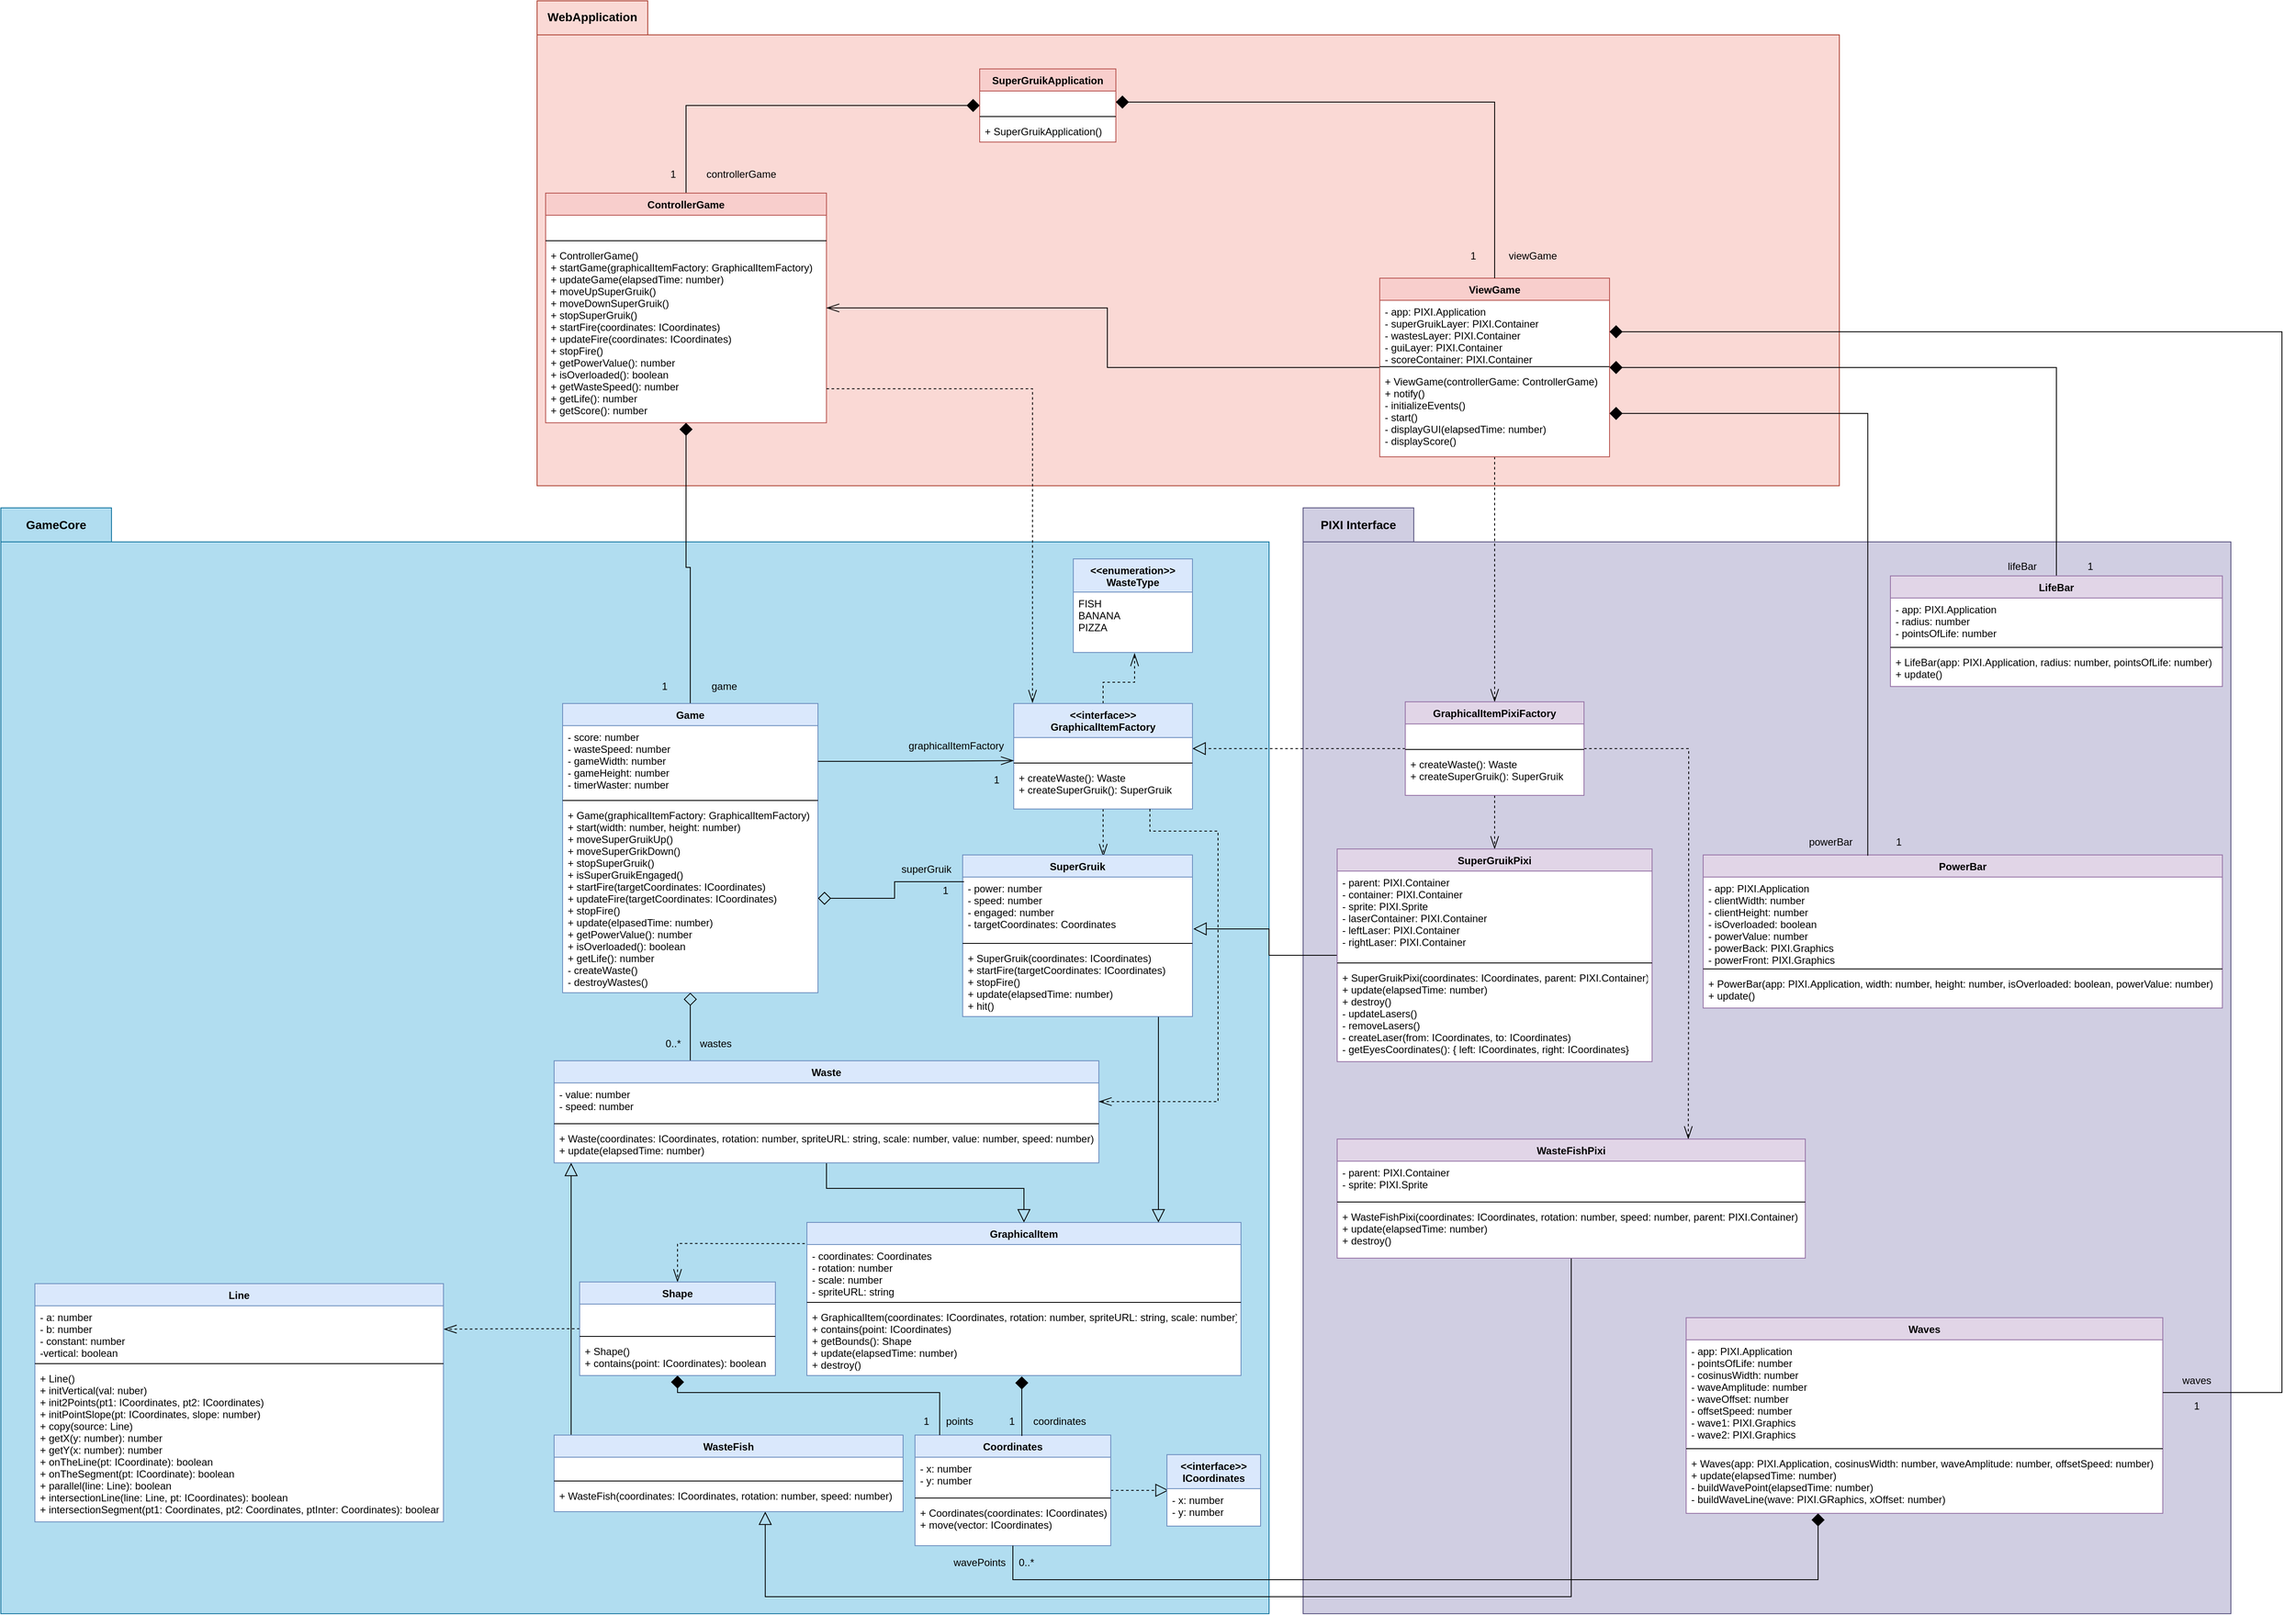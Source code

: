 <mxfile version="15.4.0" type="device"><diagram id="JU4y09PFlEVGlHRdpgpO" name="Page-1"><mxGraphModel dx="2842" dy="1794" grid="1" gridSize="10" guides="1" tooltips="1" connect="1" arrows="1" fold="1" page="1" pageScale="1" pageWidth="1169" pageHeight="827" math="0" shadow="0"><root><mxCell id="0"/><mxCell id="1" parent="0"/><mxCell id="_C2r02TajpfKC_xpT5st-105" value="" style="shape=folder;fontStyle=1;spacingTop=10;tabWidth=130;tabHeight=40;tabPosition=left;html=1;fillColor=#d0cee2;strokeColor=#56517e;" parent="1" vertex="1"><mxGeometry x="910" y="-190" width="1090" height="1300" as="geometry"/></mxCell><mxCell id="_C2r02TajpfKC_xpT5st-102" value="" style="shape=folder;fontStyle=1;spacingTop=10;tabWidth=130;tabHeight=40;tabPosition=left;html=1;fillColor=#b1ddf0;strokeColor=#10739e;" parent="1" vertex="1"><mxGeometry x="-620" y="-190" width="1490" height="1300" as="geometry"/></mxCell><mxCell id="_C2r02TajpfKC_xpT5st-100" value="" style="shape=folder;fontStyle=1;spacingTop=10;tabWidth=130;tabHeight=40;tabPosition=left;html=1;fillColor=#fad9d5;strokeColor=#ae4132;" parent="1" vertex="1"><mxGeometry x="10" y="-786" width="1530" height="570" as="geometry"/></mxCell><mxCell id="_C2r02TajpfKC_xpT5st-94" style="edgeStyle=orthogonalEdgeStyle;rounded=0;orthogonalLoop=1;jettySize=auto;html=1;startArrow=diamond;startFill=1;startSize=13;endArrow=none;endFill=0;endSize=13;" parent="1" source="_C2r02TajpfKC_xpT5st-1" target="_C2r02TajpfKC_xpT5st-5" edge="1"><mxGeometry relative="1" as="geometry"/></mxCell><mxCell id="_C2r02TajpfKC_xpT5st-1" value="SuperGruikApplication" style="swimlane;fontStyle=1;align=center;verticalAlign=top;childLayout=stackLayout;horizontal=1;startSize=26;horizontalStack=0;resizeParent=1;resizeParentMax=0;resizeLast=0;collapsible=1;marginBottom=0;swimlaneFillColor=#ffffff;fillColor=#f8cecc;strokeColor=#b85450;" parent="1" vertex="1"><mxGeometry x="530" y="-706" width="160" height="86" as="geometry"/></mxCell><mxCell id="_C2r02TajpfKC_xpT5st-2" value=" " style="text;strokeColor=none;fillColor=none;align=left;verticalAlign=top;spacingLeft=4;spacingRight=4;overflow=hidden;rotatable=0;points=[[0,0.5],[1,0.5]];portConstraint=eastwest;" parent="_C2r02TajpfKC_xpT5st-1" vertex="1"><mxGeometry y="26" width="160" height="26" as="geometry"/></mxCell><mxCell id="_C2r02TajpfKC_xpT5st-3" value="" style="line;strokeWidth=1;fillColor=none;align=left;verticalAlign=middle;spacingTop=-1;spacingLeft=3;spacingRight=3;rotatable=0;labelPosition=right;points=[];portConstraint=eastwest;" parent="_C2r02TajpfKC_xpT5st-1" vertex="1"><mxGeometry y="52" width="160" height="8" as="geometry"/></mxCell><mxCell id="_C2r02TajpfKC_xpT5st-4" value="+ SuperGruikApplication()" style="text;strokeColor=none;fillColor=none;align=left;verticalAlign=top;spacingLeft=4;spacingRight=4;overflow=hidden;rotatable=0;points=[[0,0.5],[1,0.5]];portConstraint=eastwest;" parent="_C2r02TajpfKC_xpT5st-1" vertex="1"><mxGeometry y="60" width="160" height="26" as="geometry"/></mxCell><mxCell id="_C2r02TajpfKC_xpT5st-89" style="edgeStyle=orthogonalEdgeStyle;rounded=0;orthogonalLoop=1;jettySize=auto;html=1;entryX=0.5;entryY=0;entryDx=0;entryDy=0;startArrow=diamond;startFill=1;startSize=13;endArrow=none;endFill=0;endSize=13;" parent="1" source="_C2r02TajpfKC_xpT5st-5" target="_C2r02TajpfKC_xpT5st-29" edge="1"><mxGeometry relative="1" as="geometry"/></mxCell><mxCell id="_C2r02TajpfKC_xpT5st-5" value="ControllerGame" style="swimlane;fontStyle=1;align=center;verticalAlign=top;childLayout=stackLayout;horizontal=1;startSize=26;horizontalStack=0;resizeParent=1;resizeParentMax=0;resizeLast=0;collapsible=1;marginBottom=0;swimlaneFillColor=#ffffff;fillColor=#f8cecc;strokeColor=#b85450;" parent="1" vertex="1"><mxGeometry x="20" y="-560" width="330" height="270" as="geometry"/></mxCell><mxCell id="_C2r02TajpfKC_xpT5st-6" value=" " style="text;strokeColor=none;fillColor=none;align=left;verticalAlign=top;spacingLeft=4;spacingRight=4;overflow=hidden;rotatable=0;points=[[0,0.5],[1,0.5]];portConstraint=eastwest;" parent="_C2r02TajpfKC_xpT5st-5" vertex="1"><mxGeometry y="26" width="330" height="26" as="geometry"/></mxCell><mxCell id="_C2r02TajpfKC_xpT5st-7" value="" style="line;strokeWidth=1;fillColor=none;align=left;verticalAlign=middle;spacingTop=-1;spacingLeft=3;spacingRight=3;rotatable=0;labelPosition=right;points=[];portConstraint=eastwest;" parent="_C2r02TajpfKC_xpT5st-5" vertex="1"><mxGeometry y="52" width="330" height="8" as="geometry"/></mxCell><mxCell id="_C2r02TajpfKC_xpT5st-8" value="+ ControllerGame()&#10;+ startGame(graphicalItemFactory: GraphicalItemFactory)&#10;+ updateGame(elapsedTime: number)&#10;+ moveUpSuperGruik()&#10;+ moveDownSuperGruik()&#10;+ stopSuperGruik()&#10;+ startFire(coordinates: ICoordinates)&#10;+ updateFire(coordinates: ICoordinates)&#10;+ stopFire()&#10;+ getPowerValue(): number&#10;+ isOverloaded(): boolean&#10;+ getWasteSpeed(): number&#10;+ getLife(): number&#10;+ getScore(): number" style="text;strokeColor=none;fillColor=none;align=left;verticalAlign=top;spacingLeft=4;spacingRight=4;overflow=hidden;rotatable=0;points=[[0,0.5],[1,0.5]];portConstraint=eastwest;" parent="_C2r02TajpfKC_xpT5st-5" vertex="1"><mxGeometry y="60" width="330" height="210" as="geometry"/></mxCell><mxCell id="_C2r02TajpfKC_xpT5st-86" style="edgeStyle=orthogonalEdgeStyle;rounded=0;orthogonalLoop=1;jettySize=auto;html=1;entryX=1;entryY=0.5;entryDx=0;entryDy=0;startArrow=none;startFill=0;startSize=13;endArrow=openThin;endFill=0;endSize=13;" parent="1" source="_C2r02TajpfKC_xpT5st-9" target="_C2r02TajpfKC_xpT5st-5" edge="1"><mxGeometry relative="1" as="geometry"/></mxCell><mxCell id="_C2r02TajpfKC_xpT5st-93" style="edgeStyle=orthogonalEdgeStyle;rounded=0;orthogonalLoop=1;jettySize=auto;html=1;entryX=0.5;entryY=0;entryDx=0;entryDy=0;dashed=1;startArrow=none;startFill=0;startSize=13;endArrow=openThin;endFill=0;endSize=13;" parent="1" source="_C2r02TajpfKC_xpT5st-9" target="_C2r02TajpfKC_xpT5st-13" edge="1"><mxGeometry relative="1" as="geometry"/></mxCell><mxCell id="V3YDqtNeZQJhe3fSpV4N-17" style="edgeStyle=orthogonalEdgeStyle;rounded=0;orthogonalLoop=1;jettySize=auto;html=1;entryX=0.5;entryY=0;entryDx=0;entryDy=0;startArrow=diamond;startFill=1;endArrow=none;endFill=0;startSize=13;endSize=13;" edge="1" parent="1" source="_C2r02TajpfKC_xpT5st-9" target="V3YDqtNeZQJhe3fSpV4N-1"><mxGeometry relative="1" as="geometry"/></mxCell><mxCell id="_C2r02TajpfKC_xpT5st-9" value="ViewGame" style="swimlane;fontStyle=1;align=center;verticalAlign=top;childLayout=stackLayout;horizontal=1;startSize=26;horizontalStack=0;resizeParent=1;resizeParentMax=0;resizeLast=0;collapsible=1;marginBottom=0;swimlaneFillColor=#ffffff;fillColor=#f8cecc;strokeColor=#b85450;" parent="1" vertex="1"><mxGeometry x="1000" y="-460" width="270" height="210" as="geometry"/></mxCell><mxCell id="_C2r02TajpfKC_xpT5st-10" value="- app: PIXI.Application&#10;- superGruikLayer: PIXI.Container&#10;- wastesLayer: PIXI.Container&#10;- guiLayer: PIXI.Container&#10;- scoreContainer: PIXI.Container" style="text;strokeColor=none;fillColor=none;align=left;verticalAlign=top;spacingLeft=4;spacingRight=4;overflow=hidden;rotatable=0;points=[[0,0.5],[1,0.5]];portConstraint=eastwest;" parent="_C2r02TajpfKC_xpT5st-9" vertex="1"><mxGeometry y="26" width="270" height="74" as="geometry"/></mxCell><mxCell id="_C2r02TajpfKC_xpT5st-11" value="" style="line;strokeWidth=1;fillColor=none;align=left;verticalAlign=middle;spacingTop=-1;spacingLeft=3;spacingRight=3;rotatable=0;labelPosition=right;points=[];portConstraint=eastwest;" parent="_C2r02TajpfKC_xpT5st-9" vertex="1"><mxGeometry y="100" width="270" height="8" as="geometry"/></mxCell><mxCell id="_C2r02TajpfKC_xpT5st-12" value="+ ViewGame(controllerGame: ControllerGame)&#10;+ notify()&#10;- initializeEvents()&#10;- start()&#10;- displayGUI(elapsedTime: number)&#10;- displayScore()" style="text;strokeColor=none;fillColor=none;align=left;verticalAlign=top;spacingLeft=4;spacingRight=4;overflow=hidden;rotatable=0;points=[[0,0.5],[1,0.5]];portConstraint=eastwest;" parent="_C2r02TajpfKC_xpT5st-9" vertex="1"><mxGeometry y="108" width="270" height="102" as="geometry"/></mxCell><mxCell id="_C2r02TajpfKC_xpT5st-80" style="edgeStyle=orthogonalEdgeStyle;rounded=0;orthogonalLoop=1;jettySize=auto;html=1;dashed=1;startArrow=none;startFill=0;startSize=13;endArrow=block;endFill=0;endSize=13;" parent="1" source="_C2r02TajpfKC_xpT5st-13" target="_C2r02TajpfKC_xpT5st-26" edge="1"><mxGeometry relative="1" as="geometry"/></mxCell><mxCell id="_C2r02TajpfKC_xpT5st-83" style="edgeStyle=orthogonalEdgeStyle;rounded=0;orthogonalLoop=1;jettySize=auto;html=1;entryX=0.5;entryY=0;entryDx=0;entryDy=0;startArrow=none;startFill=0;startSize=13;endArrow=openThin;endFill=0;endSize=13;dashed=1;" parent="1" source="_C2r02TajpfKC_xpT5st-13" target="_C2r02TajpfKC_xpT5st-21" edge="1"><mxGeometry relative="1" as="geometry"/></mxCell><mxCell id="_C2r02TajpfKC_xpT5st-85" style="edgeStyle=orthogonalEdgeStyle;rounded=0;orthogonalLoop=1;jettySize=auto;html=1;entryX=0.75;entryY=0;entryDx=0;entryDy=0;dashed=1;startArrow=none;startFill=0;startSize=13;endArrow=openThin;endFill=0;endSize=13;" parent="1" source="_C2r02TajpfKC_xpT5st-13" target="_C2r02TajpfKC_xpT5st-17" edge="1"><mxGeometry relative="1" as="geometry"><Array as="points"><mxPoint x="1363" y="93"/><mxPoint x="1363" y="345"/></Array></mxGeometry></mxCell><mxCell id="_C2r02TajpfKC_xpT5st-13" value="GraphicalItemPixiFactory" style="swimlane;fontStyle=1;align=center;verticalAlign=top;childLayout=stackLayout;horizontal=1;startSize=26;horizontalStack=0;resizeParent=1;resizeParentMax=0;resizeLast=0;collapsible=1;marginBottom=0;swimlaneFillColor=#ffffff;fillColor=#e1d5e7;strokeColor=#9673a6;" parent="1" vertex="1"><mxGeometry x="1030" y="38" width="210" height="110" as="geometry"/></mxCell><mxCell id="_C2r02TajpfKC_xpT5st-14" value=" " style="text;strokeColor=none;fillColor=none;align=left;verticalAlign=top;spacingLeft=4;spacingRight=4;overflow=hidden;rotatable=0;points=[[0,0.5],[1,0.5]];portConstraint=eastwest;" parent="_C2r02TajpfKC_xpT5st-13" vertex="1"><mxGeometry y="26" width="210" height="26" as="geometry"/></mxCell><mxCell id="_C2r02TajpfKC_xpT5st-15" value="" style="line;strokeWidth=1;fillColor=none;align=left;verticalAlign=middle;spacingTop=-1;spacingLeft=3;spacingRight=3;rotatable=0;labelPosition=right;points=[];portConstraint=eastwest;" parent="_C2r02TajpfKC_xpT5st-13" vertex="1"><mxGeometry y="52" width="210" height="8" as="geometry"/></mxCell><mxCell id="_C2r02TajpfKC_xpT5st-16" value="+ createWaste(): Waste&#10;+ createSuperGruik(): SuperGruik" style="text;strokeColor=none;fillColor=none;align=left;verticalAlign=top;spacingLeft=4;spacingRight=4;overflow=hidden;rotatable=0;points=[[0,0.5],[1,0.5]];portConstraint=eastwest;" parent="_C2r02TajpfKC_xpT5st-13" vertex="1"><mxGeometry y="60" width="210" height="50" as="geometry"/></mxCell><mxCell id="_C2r02TajpfKC_xpT5st-82" style="edgeStyle=orthogonalEdgeStyle;rounded=0;orthogonalLoop=1;jettySize=auto;html=1;entryX=0.605;entryY=1;entryDx=0;entryDy=0;entryPerimeter=0;startArrow=none;startFill=0;startSize=13;endArrow=block;endFill=0;endSize=13;" parent="1" source="_C2r02TajpfKC_xpT5st-17" target="_C2r02TajpfKC_xpT5st-56" edge="1"><mxGeometry relative="1" as="geometry"><Array as="points"><mxPoint x="1225" y="1090"/><mxPoint x="278" y="1090"/></Array></mxGeometry></mxCell><mxCell id="_C2r02TajpfKC_xpT5st-17" value="WasteFishPixi" style="swimlane;fontStyle=1;align=center;verticalAlign=top;childLayout=stackLayout;horizontal=1;startSize=26;horizontalStack=0;resizeParent=1;resizeParentMax=0;resizeLast=0;collapsible=1;marginBottom=0;swimlaneFillColor=#ffffff;fillColor=#e1d5e7;strokeColor=#9673a6;" parent="1" vertex="1"><mxGeometry x="950" y="552" width="550" height="140" as="geometry"/></mxCell><mxCell id="_C2r02TajpfKC_xpT5st-18" value="- parent: PIXI.Container&#10;- sprite: PIXI.Sprite" style="text;strokeColor=none;fillColor=none;align=left;verticalAlign=top;spacingLeft=4;spacingRight=4;overflow=hidden;rotatable=0;points=[[0,0.5],[1,0.5]];portConstraint=eastwest;" parent="_C2r02TajpfKC_xpT5st-17" vertex="1"><mxGeometry y="26" width="550" height="44" as="geometry"/></mxCell><mxCell id="_C2r02TajpfKC_xpT5st-19" value="" style="line;strokeWidth=1;fillColor=none;align=left;verticalAlign=middle;spacingTop=-1;spacingLeft=3;spacingRight=3;rotatable=0;labelPosition=right;points=[];portConstraint=eastwest;" parent="_C2r02TajpfKC_xpT5st-17" vertex="1"><mxGeometry y="70" width="550" height="8" as="geometry"/></mxCell><mxCell id="_C2r02TajpfKC_xpT5st-20" value="+ WasteFishPixi(coordinates: ICoordinates, rotation: number, speed: number, parent: PIXI.Container)&#10;+ update(elapsedTime: number)&#10;+ destroy()" style="text;strokeColor=none;fillColor=none;align=left;verticalAlign=top;spacingLeft=4;spacingRight=4;overflow=hidden;rotatable=0;points=[[0,0.5],[1,0.5]];portConstraint=eastwest;" parent="_C2r02TajpfKC_xpT5st-17" vertex="1"><mxGeometry y="78" width="550" height="62" as="geometry"/></mxCell><mxCell id="_C2r02TajpfKC_xpT5st-81" style="edgeStyle=orthogonalEdgeStyle;rounded=0;orthogonalLoop=1;jettySize=auto;html=1;entryX=1.004;entryY=0.824;entryDx=0;entryDy=0;entryPerimeter=0;startArrow=none;startFill=0;startSize=13;endArrow=block;endFill=0;endSize=13;" parent="1" source="_C2r02TajpfKC_xpT5st-21" target="_C2r02TajpfKC_xpT5st-46" edge="1"><mxGeometry relative="1" as="geometry"/></mxCell><mxCell id="_C2r02TajpfKC_xpT5st-21" value="SuperGruikPixi" style="swimlane;fontStyle=1;align=center;verticalAlign=top;childLayout=stackLayout;horizontal=1;startSize=26;horizontalStack=0;resizeParent=1;resizeParentMax=0;resizeLast=0;collapsible=1;marginBottom=0;swimlaneFillColor=#ffffff;fillColor=#e1d5e7;strokeColor=#9673a6;" parent="1" vertex="1"><mxGeometry x="950" y="211" width="370" height="250" as="geometry"/></mxCell><mxCell id="_C2r02TajpfKC_xpT5st-22" value="- parent: PIXI.Container&#10;- container: PIXI.Container&#10;- sprite: PIXI.Sprite&#10;- laserContainer: PIXI.Container&#10;- leftLaser: PIXI.Container&#10;- rightLaser: PIXI.Container" style="text;strokeColor=none;fillColor=none;align=left;verticalAlign=top;spacingLeft=4;spacingRight=4;overflow=hidden;rotatable=0;points=[[0,0.5],[1,0.5]];portConstraint=eastwest;" parent="_C2r02TajpfKC_xpT5st-21" vertex="1"><mxGeometry y="26" width="370" height="104" as="geometry"/></mxCell><mxCell id="_C2r02TajpfKC_xpT5st-23" value="" style="line;strokeWidth=1;fillColor=none;align=left;verticalAlign=middle;spacingTop=-1;spacingLeft=3;spacingRight=3;rotatable=0;labelPosition=right;points=[];portConstraint=eastwest;" parent="_C2r02TajpfKC_xpT5st-21" vertex="1"><mxGeometry y="130" width="370" height="8" as="geometry"/></mxCell><mxCell id="_C2r02TajpfKC_xpT5st-24" value="+ SuperGruikPixi(coordinates: ICoordinates, parent: PIXI.Container)&#10;+ update(elapsedTime: number)&#10;+ destroy()&#10;- updateLasers()&#10;- removeLasers()&#10;- createLaser(from: ICoordinates, to: ICoordinates)&#10;- getEyesCoordinates(): { left: ICoordinates, right: ICoordinates}" style="text;strokeColor=none;fillColor=none;align=left;verticalAlign=top;spacingLeft=4;spacingRight=4;overflow=hidden;rotatable=0;points=[[0,0.5],[1,0.5]];portConstraint=eastwest;" parent="_C2r02TajpfKC_xpT5st-21" vertex="1"><mxGeometry y="138" width="370" height="112" as="geometry"/></mxCell><mxCell id="_C2r02TajpfKC_xpT5st-78" style="edgeStyle=orthogonalEdgeStyle;rounded=0;orthogonalLoop=1;jettySize=auto;html=1;entryX=0.612;entryY=0.011;entryDx=0;entryDy=0;entryPerimeter=0;startArrow=none;startFill=0;startSize=13;endArrow=openThin;endFill=0;endSize=13;dashed=1;" parent="1" source="_C2r02TajpfKC_xpT5st-25" target="_C2r02TajpfKC_xpT5st-45" edge="1"><mxGeometry relative="1" as="geometry"/></mxCell><mxCell id="_C2r02TajpfKC_xpT5st-87" style="edgeStyle=orthogonalEdgeStyle;rounded=0;orthogonalLoop=1;jettySize=auto;html=1;entryX=0.514;entryY=1.014;entryDx=0;entryDy=0;entryPerimeter=0;startArrow=none;startFill=0;startSize=13;endArrow=openThin;endFill=0;endSize=13;dashed=1;" parent="1" source="_C2r02TajpfKC_xpT5st-25" target="_C2r02TajpfKC_xpT5st-58" edge="1"><mxGeometry relative="1" as="geometry"/></mxCell><mxCell id="_C2r02TajpfKC_xpT5st-25" value="&lt;&lt;interface&gt;&gt;&#10;GraphicalItemFactory" style="swimlane;fontStyle=1;align=center;verticalAlign=top;childLayout=stackLayout;horizontal=1;startSize=40;horizontalStack=0;resizeParent=1;resizeParentMax=0;resizeLast=0;collapsible=1;marginBottom=0;swimlaneFillColor=#ffffff;fillColor=#dae8fc;strokeColor=#6c8ebf;" parent="1" vertex="1"><mxGeometry x="570" y="40" width="210" height="124" as="geometry"/></mxCell><mxCell id="_C2r02TajpfKC_xpT5st-26" value=" " style="text;strokeColor=none;fillColor=none;align=left;verticalAlign=top;spacingLeft=4;spacingRight=4;overflow=hidden;rotatable=0;points=[[0,0.5],[1,0.5]];portConstraint=eastwest;" parent="_C2r02TajpfKC_xpT5st-25" vertex="1"><mxGeometry y="40" width="210" height="26" as="geometry"/></mxCell><mxCell id="_C2r02TajpfKC_xpT5st-27" value="" style="line;strokeWidth=1;fillColor=none;align=left;verticalAlign=middle;spacingTop=-1;spacingLeft=3;spacingRight=3;rotatable=0;labelPosition=right;points=[];portConstraint=eastwest;" parent="_C2r02TajpfKC_xpT5st-25" vertex="1"><mxGeometry y="66" width="210" height="8" as="geometry"/></mxCell><mxCell id="_C2r02TajpfKC_xpT5st-28" value="+ createWaste(): Waste&#10;+ createSuperGruik(): SuperGruik" style="text;strokeColor=none;fillColor=none;align=left;verticalAlign=top;spacingLeft=4;spacingRight=4;overflow=hidden;rotatable=0;points=[[0,0.5],[1,0.5]];portConstraint=eastwest;" parent="_C2r02TajpfKC_xpT5st-25" vertex="1"><mxGeometry y="74" width="210" height="50" as="geometry"/></mxCell><mxCell id="_C2r02TajpfKC_xpT5st-69" style="edgeStyle=orthogonalEdgeStyle;rounded=0;orthogonalLoop=1;jettySize=auto;html=1;entryX=0.25;entryY=0;entryDx=0;entryDy=0;startArrow=diamond;startFill=0;startSize=13;endArrow=none;endFill=0;endSize=13;" parent="1" source="_C2r02TajpfKC_xpT5st-29" target="_C2r02TajpfKC_xpT5st-49" edge="1"><mxGeometry relative="1" as="geometry"/></mxCell><mxCell id="_C2r02TajpfKC_xpT5st-29" value="Game" style="swimlane;fontStyle=1;align=center;verticalAlign=top;childLayout=stackLayout;horizontal=1;startSize=26;horizontalStack=0;resizeParent=1;resizeParentMax=0;resizeLast=0;collapsible=1;marginBottom=0;swimlaneFillColor=#ffffff;fillColor=#dae8fc;strokeColor=#6c8ebf;" parent="1" vertex="1"><mxGeometry x="40" y="40" width="300" height="340" as="geometry"/></mxCell><mxCell id="_C2r02TajpfKC_xpT5st-30" value="- score: number&#10;- wasteSpeed: number&#10;- gameWidth: number&#10;- gameHeight: number&#10;- timerWaster: number" style="text;strokeColor=none;fillColor=none;align=left;verticalAlign=top;spacingLeft=4;spacingRight=4;overflow=hidden;rotatable=0;points=[[0,0.5],[1,0.5]];portConstraint=eastwest;" parent="_C2r02TajpfKC_xpT5st-29" vertex="1"><mxGeometry y="26" width="300" height="84" as="geometry"/></mxCell><mxCell id="_C2r02TajpfKC_xpT5st-31" value="" style="line;strokeWidth=1;fillColor=none;align=left;verticalAlign=middle;spacingTop=-1;spacingLeft=3;spacingRight=3;rotatable=0;labelPosition=right;points=[];portConstraint=eastwest;" parent="_C2r02TajpfKC_xpT5st-29" vertex="1"><mxGeometry y="110" width="300" height="8" as="geometry"/></mxCell><mxCell id="_C2r02TajpfKC_xpT5st-32" value="+ Game(graphicalItemFactory: GraphicalItemFactory)&#10;+ start(width: number, height: number)&#10;+ moveSuperGruikUp()&#10;+ moveSuperGrikDown()&#10;+ stopSuperGruik()&#10;+ isSuperGruikEngaged()&#10;+ startFire(targetCoordinates: ICoordinates)&#10;+ updateFire(targetCoordinates: ICoordinates)&#10;+ stopFire()&#10;+ update(elpasedTime: number)&#10;+ getPowerValue(): number&#10;+ isOverloaded(): boolean&#10;+ getLife(): number&#10;- createWaste()&#10;- destroyWastes()&#10;" style="text;strokeColor=none;fillColor=none;align=left;verticalAlign=top;spacingLeft=4;spacingRight=4;overflow=hidden;rotatable=0;points=[[0,0.5],[1,0.5]];portConstraint=eastwest;" parent="_C2r02TajpfKC_xpT5st-29" vertex="1"><mxGeometry y="118" width="300" height="222" as="geometry"/></mxCell><mxCell id="QcTY2ixI2i33nInUIUGA-6" style="edgeStyle=orthogonalEdgeStyle;rounded=0;orthogonalLoop=1;jettySize=auto;html=1;endArrow=block;endFill=0;endSize=13;entryX=0.018;entryY=0.045;entryDx=0;entryDy=0;entryPerimeter=0;dashed=1;" parent="1" source="_C2r02TajpfKC_xpT5st-37" target="QcTY2ixI2i33nInUIUGA-3" edge="1"><mxGeometry relative="1" as="geometry"><mxPoint x="760" y="965" as="targetPoint"/></mxGeometry></mxCell><mxCell id="_C2r02TajpfKC_xpT5st-37" value="Coordinates" style="swimlane;fontStyle=1;align=center;verticalAlign=top;childLayout=stackLayout;horizontal=1;startSize=26;horizontalStack=0;resizeParent=1;resizeParentMax=0;resizeLast=0;collapsible=1;marginBottom=0;swimlaneFillColor=#ffffff;fillColor=#dae8fc;strokeColor=#6c8ebf;" parent="1" vertex="1"><mxGeometry x="454" y="900" width="230" height="130" as="geometry"/></mxCell><mxCell id="_C2r02TajpfKC_xpT5st-38" value="- x: number&#10;- y: number" style="text;strokeColor=none;fillColor=none;align=left;verticalAlign=top;spacingLeft=4;spacingRight=4;overflow=hidden;rotatable=0;points=[[0,0.5],[1,0.5]];portConstraint=eastwest;" parent="_C2r02TajpfKC_xpT5st-37" vertex="1"><mxGeometry y="26" width="230" height="44" as="geometry"/></mxCell><mxCell id="_C2r02TajpfKC_xpT5st-39" value="" style="line;strokeWidth=1;fillColor=none;align=left;verticalAlign=middle;spacingTop=-1;spacingLeft=3;spacingRight=3;rotatable=0;labelPosition=right;points=[];portConstraint=eastwest;" parent="_C2r02TajpfKC_xpT5st-37" vertex="1"><mxGeometry y="70" width="230" height="8" as="geometry"/></mxCell><mxCell id="_C2r02TajpfKC_xpT5st-40" value="+ Coordinates(coordinates: ICoordinates)&#10;+ move(vector: ICoordinates)" style="text;strokeColor=none;fillColor=none;align=left;verticalAlign=top;spacingLeft=4;spacingRight=4;overflow=hidden;rotatable=0;points=[[0,0.5],[1,0.5]];portConstraint=eastwest;" parent="_C2r02TajpfKC_xpT5st-37" vertex="1"><mxGeometry y="78" width="230" height="52" as="geometry"/></mxCell><mxCell id="_C2r02TajpfKC_xpT5st-75" style="edgeStyle=orthogonalEdgeStyle;rounded=0;orthogonalLoop=1;jettySize=auto;html=1;entryX=0.546;entryY=0.008;entryDx=0;entryDy=0;entryPerimeter=0;startArrow=diamond;startFill=1;startSize=13;endArrow=none;endFill=0;endSize=13;exitX=0.495;exitY=1.012;exitDx=0;exitDy=0;exitPerimeter=0;" parent="1" source="_C2r02TajpfKC_xpT5st-44" target="_C2r02TajpfKC_xpT5st-37" edge="1"><mxGeometry relative="1" as="geometry"/></mxCell><mxCell id="QcTY2ixI2i33nInUIUGA-14" style="edgeStyle=orthogonalEdgeStyle;rounded=0;orthogonalLoop=1;jettySize=auto;html=1;entryX=0.5;entryY=0;entryDx=0;entryDy=0;startArrow=none;startFill=0;endArrow=openThin;endFill=0;startSize=13;endSize=13;entryPerimeter=0;exitX=0.007;exitY=-0.018;exitDx=0;exitDy=0;exitPerimeter=0;dashed=1;" parent="1" source="_C2r02TajpfKC_xpT5st-42" target="QcTY2ixI2i33nInUIUGA-7" edge="1"><mxGeometry relative="1" as="geometry"/></mxCell><mxCell id="_C2r02TajpfKC_xpT5st-41" value="GraphicalItem" style="swimlane;fontStyle=1;align=center;verticalAlign=top;childLayout=stackLayout;horizontal=1;startSize=26;horizontalStack=0;resizeParent=1;resizeParentMax=0;resizeLast=0;collapsible=1;marginBottom=0;swimlaneFillColor=#ffffff;fillColor=#dae8fc;strokeColor=#6c8ebf;" parent="1" vertex="1"><mxGeometry x="327" y="650" width="510" height="180" as="geometry"/></mxCell><mxCell id="_C2r02TajpfKC_xpT5st-42" value="- coordinates: Coordinates&#10;- rotation: number&#10;- scale: number&#10;- spriteURL: string" style="text;strokeColor=none;fillColor=none;align=left;verticalAlign=top;spacingLeft=4;spacingRight=4;overflow=hidden;rotatable=0;points=[[0,0.5],[1,0.5]];portConstraint=eastwest;" parent="_C2r02TajpfKC_xpT5st-41" vertex="1"><mxGeometry y="26" width="510" height="64" as="geometry"/></mxCell><mxCell id="_C2r02TajpfKC_xpT5st-43" value="" style="line;strokeWidth=1;fillColor=none;align=left;verticalAlign=middle;spacingTop=-1;spacingLeft=3;spacingRight=3;rotatable=0;labelPosition=right;points=[];portConstraint=eastwest;" parent="_C2r02TajpfKC_xpT5st-41" vertex="1"><mxGeometry y="90" width="510" height="8" as="geometry"/></mxCell><mxCell id="_C2r02TajpfKC_xpT5st-44" value="+ GraphicalItem(coordinates: ICoordinates, rotation: number, spriteURL: string, scale: number)&#10;+ contains(point: ICoordinates)&#10;+ getBounds(): Shape&#10;+ update(elapsedTime: number)&#10;+ destroy()" style="text;strokeColor=none;fillColor=none;align=left;verticalAlign=top;spacingLeft=4;spacingRight=4;overflow=hidden;rotatable=0;points=[[0,0.5],[1,0.5]];portConstraint=eastwest;" parent="_C2r02TajpfKC_xpT5st-41" vertex="1"><mxGeometry y="98" width="510" height="82" as="geometry"/></mxCell><mxCell id="QcTY2ixI2i33nInUIUGA-1" style="edgeStyle=orthogonalEdgeStyle;rounded=0;orthogonalLoop=1;jettySize=auto;html=1;endArrow=block;endFill=0;endSize=13;" parent="1" source="_C2r02TajpfKC_xpT5st-45" target="_C2r02TajpfKC_xpT5st-41" edge="1"><mxGeometry relative="1" as="geometry"><Array as="points"><mxPoint x="740" y="460"/><mxPoint x="740" y="460"/></Array></mxGeometry></mxCell><mxCell id="_C2r02TajpfKC_xpT5st-45" value="SuperGruik" style="swimlane;fontStyle=1;align=center;verticalAlign=top;childLayout=stackLayout;horizontal=1;startSize=26;horizontalStack=0;resizeParent=1;resizeParentMax=0;resizeLast=0;collapsible=1;marginBottom=0;swimlaneFillColor=#ffffff;fillColor=#dae8fc;strokeColor=#6c8ebf;" parent="1" vertex="1"><mxGeometry x="510" y="218" width="270" height="190" as="geometry"/></mxCell><mxCell id="_C2r02TajpfKC_xpT5st-46" value="- power: number&#10;- speed: number&#10;- engaged: number&#10;- targetCoordinates: Coordinates" style="text;strokeColor=none;fillColor=none;align=left;verticalAlign=top;spacingLeft=4;spacingRight=4;overflow=hidden;rotatable=0;points=[[0,0.5],[1,0.5]];portConstraint=eastwest;" parent="_C2r02TajpfKC_xpT5st-45" vertex="1"><mxGeometry y="26" width="270" height="74" as="geometry"/></mxCell><mxCell id="_C2r02TajpfKC_xpT5st-47" value="" style="line;strokeWidth=1;fillColor=none;align=left;verticalAlign=middle;spacingTop=-1;spacingLeft=3;spacingRight=3;rotatable=0;labelPosition=right;points=[];portConstraint=eastwest;" parent="_C2r02TajpfKC_xpT5st-45" vertex="1"><mxGeometry y="100" width="270" height="8" as="geometry"/></mxCell><mxCell id="_C2r02TajpfKC_xpT5st-48" value="+ SuperGruik(coordinates: ICoordinates)&#10;+ startFire(targetCoordinates: ICoordinates)&#10;+ stopFire()&#10;+ update(elapsedTime: number)&#10;+ hit()" style="text;strokeColor=none;fillColor=none;align=left;verticalAlign=top;spacingLeft=4;spacingRight=4;overflow=hidden;rotatable=0;points=[[0,0.5],[1,0.5]];portConstraint=eastwest;" parent="_C2r02TajpfKC_xpT5st-45" vertex="1"><mxGeometry y="108" width="270" height="82" as="geometry"/></mxCell><mxCell id="_C2r02TajpfKC_xpT5st-72" style="edgeStyle=orthogonalEdgeStyle;rounded=0;orthogonalLoop=1;jettySize=auto;html=1;entryX=0.5;entryY=0;entryDx=0;entryDy=0;startArrow=none;startFill=0;startSize=13;endArrow=block;endFill=0;endSize=13;" parent="1" source="_C2r02TajpfKC_xpT5st-49" target="_C2r02TajpfKC_xpT5st-41" edge="1"><mxGeometry relative="1" as="geometry"/></mxCell><mxCell id="_C2r02TajpfKC_xpT5st-49" value="Waste" style="swimlane;fontStyle=1;align=center;verticalAlign=top;childLayout=stackLayout;horizontal=1;startSize=26;horizontalStack=0;resizeParent=1;resizeParentMax=0;resizeLast=0;collapsible=1;marginBottom=0;swimlaneFillColor=#ffffff;fillColor=#dae8fc;strokeColor=#6c8ebf;" parent="1" vertex="1"><mxGeometry x="30" y="460" width="640" height="120" as="geometry"/></mxCell><mxCell id="_C2r02TajpfKC_xpT5st-50" value="- value: number&#10;- speed: number" style="text;strokeColor=none;fillColor=none;align=left;verticalAlign=top;spacingLeft=4;spacingRight=4;overflow=hidden;rotatable=0;points=[[0,0.5],[1,0.5]];portConstraint=eastwest;" parent="_C2r02TajpfKC_xpT5st-49" vertex="1"><mxGeometry y="26" width="640" height="44" as="geometry"/></mxCell><mxCell id="_C2r02TajpfKC_xpT5st-51" value="" style="line;strokeWidth=1;fillColor=none;align=left;verticalAlign=middle;spacingTop=-1;spacingLeft=3;spacingRight=3;rotatable=0;labelPosition=right;points=[];portConstraint=eastwest;" parent="_C2r02TajpfKC_xpT5st-49" vertex="1"><mxGeometry y="70" width="640" height="8" as="geometry"/></mxCell><mxCell id="_C2r02TajpfKC_xpT5st-52" value="+ Waste(coordinates: ICoordinates, rotation: number, spriteURL: string, scale: number, value: number, speed: number)&#10;+ update(elapsedTime: number)" style="text;strokeColor=none;fillColor=none;align=left;verticalAlign=top;spacingLeft=4;spacingRight=4;overflow=hidden;rotatable=0;points=[[0,0.5],[1,0.5]];portConstraint=eastwest;" parent="_C2r02TajpfKC_xpT5st-49" vertex="1"><mxGeometry y="78" width="640" height="42" as="geometry"/></mxCell><mxCell id="_C2r02TajpfKC_xpT5st-74" style="edgeStyle=orthogonalEdgeStyle;rounded=0;orthogonalLoop=1;jettySize=auto;html=1;entryX=0.15;entryY=1.001;entryDx=0;entryDy=0;entryPerimeter=0;startArrow=none;startFill=0;startSize=13;endArrow=block;endFill=0;endSize=13;" parent="1" edge="1"><mxGeometry relative="1" as="geometry"><Array as="points"><mxPoint x="50" y="830"/><mxPoint x="50" y="830"/></Array><mxPoint x="50" y="900" as="sourcePoint"/><mxPoint x="50" y="580.042" as="targetPoint"/></mxGeometry></mxCell><mxCell id="_C2r02TajpfKC_xpT5st-53" value="WasteFish" style="swimlane;fontStyle=1;align=center;verticalAlign=top;childLayout=stackLayout;horizontal=1;startSize=26;horizontalStack=0;resizeParent=1;resizeParentMax=0;resizeLast=0;collapsible=1;marginBottom=0;swimlaneFillColor=#ffffff;fillColor=#dae8fc;strokeColor=#6c8ebf;" parent="1" vertex="1"><mxGeometry x="30" y="900" width="410" height="90" as="geometry"/></mxCell><mxCell id="_C2r02TajpfKC_xpT5st-54" value=" " style="text;strokeColor=none;fillColor=none;align=left;verticalAlign=top;spacingLeft=4;spacingRight=4;overflow=hidden;rotatable=0;points=[[0,0.5],[1,0.5]];portConstraint=eastwest;" parent="_C2r02TajpfKC_xpT5st-53" vertex="1"><mxGeometry y="26" width="410" height="24" as="geometry"/></mxCell><mxCell id="_C2r02TajpfKC_xpT5st-55" value="" style="line;strokeWidth=1;fillColor=none;align=left;verticalAlign=middle;spacingTop=-1;spacingLeft=3;spacingRight=3;rotatable=0;labelPosition=right;points=[];portConstraint=eastwest;" parent="_C2r02TajpfKC_xpT5st-53" vertex="1"><mxGeometry y="50" width="410" height="8" as="geometry"/></mxCell><mxCell id="_C2r02TajpfKC_xpT5st-56" value="+ WasteFish(coordinates: ICoordinates, rotation: number, speed: number)" style="text;strokeColor=none;fillColor=none;align=left;verticalAlign=top;spacingLeft=4;spacingRight=4;overflow=hidden;rotatable=0;points=[[0,0.5],[1,0.5]];portConstraint=eastwest;" parent="_C2r02TajpfKC_xpT5st-53" vertex="1"><mxGeometry y="58" width="410" height="32" as="geometry"/></mxCell><mxCell id="_C2r02TajpfKC_xpT5st-57" value="&lt;&lt;enumeration&gt;&gt;&#10;WasteType" style="swimlane;fontStyle=1;align=center;verticalAlign=top;childLayout=stackLayout;horizontal=1;startSize=39;horizontalStack=0;resizeParent=1;resizeParentMax=0;resizeLast=0;collapsible=1;marginBottom=0;swimlaneFillColor=#ffffff;fillColor=#dae8fc;strokeColor=#6c8ebf;" parent="1" vertex="1"><mxGeometry x="640" y="-130" width="140" height="110" as="geometry"/></mxCell><mxCell id="_C2r02TajpfKC_xpT5st-58" value="FISH&#10;BANANA&#10;PIZZA" style="text;strokeColor=none;fillColor=none;align=left;verticalAlign=top;spacingLeft=4;spacingRight=4;overflow=hidden;rotatable=0;points=[[0,0.5],[1,0.5]];portConstraint=eastwest;" parent="_C2r02TajpfKC_xpT5st-57" vertex="1"><mxGeometry y="39" width="140" height="71" as="geometry"/></mxCell><mxCell id="_C2r02TajpfKC_xpT5st-61" style="edgeStyle=orthogonalEdgeStyle;rounded=0;orthogonalLoop=1;jettySize=auto;html=1;endSize=13;entryX=0;entryY=1.044;entryDx=0;entryDy=0;entryPerimeter=0;endArrow=openThin;endFill=0;" parent="1" source="_C2r02TajpfKC_xpT5st-30" target="_C2r02TajpfKC_xpT5st-26" edge="1"><mxGeometry relative="1" as="geometry"><mxPoint x="480" y="108" as="targetPoint"/></mxGeometry></mxCell><mxCell id="_C2r02TajpfKC_xpT5st-62" value="graphicalItemFactory" style="text;html=1;strokeColor=none;fillColor=none;align=center;verticalAlign=middle;whiteSpace=wrap;rounded=0;" parent="1" vertex="1"><mxGeometry x="435" y="80" width="135" height="20" as="geometry"/></mxCell><mxCell id="_C2r02TajpfKC_xpT5st-64" value="1" style="text;html=1;strokeColor=none;fillColor=none;align=center;verticalAlign=middle;whiteSpace=wrap;rounded=0;" parent="1" vertex="1"><mxGeometry x="530" y="120" width="40" height="20" as="geometry"/></mxCell><mxCell id="_C2r02TajpfKC_xpT5st-66" style="edgeStyle=orthogonalEdgeStyle;rounded=0;orthogonalLoop=1;jettySize=auto;html=1;entryX=0.006;entryY=0.074;entryDx=0;entryDy=0;entryPerimeter=0;endArrow=none;endFill=0;endSize=13;startArrow=diamond;startFill=0;startSize=13;" parent="1" source="_C2r02TajpfKC_xpT5st-32" target="_C2r02TajpfKC_xpT5st-46" edge="1"><mxGeometry relative="1" as="geometry"/></mxCell><mxCell id="_C2r02TajpfKC_xpT5st-67" value="superGruik" style="text;html=1;strokeColor=none;fillColor=none;align=center;verticalAlign=middle;whiteSpace=wrap;rounded=0;" parent="1" vertex="1"><mxGeometry x="425" y="225" width="85" height="20" as="geometry"/></mxCell><mxCell id="_C2r02TajpfKC_xpT5st-68" value="1" style="text;html=1;strokeColor=none;fillColor=none;align=center;verticalAlign=middle;whiteSpace=wrap;rounded=0;" parent="1" vertex="1"><mxGeometry x="470" y="250" width="40" height="20" as="geometry"/></mxCell><mxCell id="_C2r02TajpfKC_xpT5st-70" value="wastes" style="text;html=1;strokeColor=none;fillColor=none;align=center;verticalAlign=middle;whiteSpace=wrap;rounded=0;" parent="1" vertex="1"><mxGeometry x="190" y="430" width="60" height="20" as="geometry"/></mxCell><mxCell id="_C2r02TajpfKC_xpT5st-71" value="0..*" style="text;html=1;strokeColor=none;fillColor=none;align=center;verticalAlign=middle;whiteSpace=wrap;rounded=0;" parent="1" vertex="1"><mxGeometry x="150" y="430" width="40" height="20" as="geometry"/></mxCell><mxCell id="_C2r02TajpfKC_xpT5st-76" value="coordinates" style="text;html=1;strokeColor=none;fillColor=none;align=center;verticalAlign=middle;whiteSpace=wrap;rounded=0;" parent="1" vertex="1"><mxGeometry x="584" y="874" width="80" height="20" as="geometry"/></mxCell><mxCell id="_C2r02TajpfKC_xpT5st-77" value="1" style="text;html=1;strokeColor=none;fillColor=none;align=center;verticalAlign=middle;whiteSpace=wrap;rounded=0;" parent="1" vertex="1"><mxGeometry x="556" y="874" width="24" height="20" as="geometry"/></mxCell><mxCell id="_C2r02TajpfKC_xpT5st-79" style="edgeStyle=orthogonalEdgeStyle;rounded=0;orthogonalLoop=1;jettySize=auto;html=1;entryX=1;entryY=0.5;entryDx=0;entryDy=0;dashed=1;startArrow=none;startFill=0;startSize=13;endArrow=openThin;endFill=0;endSize=13;" parent="1" source="_C2r02TajpfKC_xpT5st-28" target="_C2r02TajpfKC_xpT5st-50" edge="1"><mxGeometry relative="1" as="geometry"><Array as="points"><mxPoint x="730" y="190"/><mxPoint x="810" y="190"/><mxPoint x="810" y="508"/></Array></mxGeometry></mxCell><mxCell id="_C2r02TajpfKC_xpT5st-90" value="game" style="text;html=1;strokeColor=none;fillColor=none;align=center;verticalAlign=middle;whiteSpace=wrap;rounded=0;" parent="1" vertex="1"><mxGeometry x="200" y="10" width="60" height="20" as="geometry"/></mxCell><mxCell id="_C2r02TajpfKC_xpT5st-91" value="1" style="text;html=1;strokeColor=none;fillColor=none;align=center;verticalAlign=middle;whiteSpace=wrap;rounded=0;" parent="1" vertex="1"><mxGeometry x="140" y="10" width="40" height="20" as="geometry"/></mxCell><mxCell id="_C2r02TajpfKC_xpT5st-92" style="edgeStyle=orthogonalEdgeStyle;rounded=0;orthogonalLoop=1;jettySize=auto;html=1;entryX=0.105;entryY=-0.007;entryDx=0;entryDy=0;entryPerimeter=0;startArrow=none;startFill=0;startSize=13;endArrow=openThin;endFill=0;endSize=13;dashed=1;" parent="1" source="_C2r02TajpfKC_xpT5st-8" target="_C2r02TajpfKC_xpT5st-25" edge="1"><mxGeometry relative="1" as="geometry"><Array as="points"><mxPoint x="592" y="-330"/></Array></mxGeometry></mxCell><mxCell id="_C2r02TajpfKC_xpT5st-95" style="edgeStyle=orthogonalEdgeStyle;rounded=0;orthogonalLoop=1;jettySize=auto;html=1;startArrow=diamond;startFill=1;startSize=13;endArrow=none;endFill=0;endSize=13;" parent="1" source="_C2r02TajpfKC_xpT5st-2" target="_C2r02TajpfKC_xpT5st-9" edge="1"><mxGeometry relative="1" as="geometry"/></mxCell><mxCell id="_C2r02TajpfKC_xpT5st-96" value="controllerGame" style="text;html=1;strokeColor=none;fillColor=none;align=center;verticalAlign=middle;whiteSpace=wrap;rounded=0;" parent="1" vertex="1"><mxGeometry x="190" y="-592" width="120" height="20" as="geometry"/></mxCell><mxCell id="_C2r02TajpfKC_xpT5st-97" value="viewGame" style="text;html=1;strokeColor=none;fillColor=none;align=center;verticalAlign=middle;whiteSpace=wrap;rounded=0;" parent="1" vertex="1"><mxGeometry x="1140" y="-496" width="80" height="20" as="geometry"/></mxCell><mxCell id="_C2r02TajpfKC_xpT5st-98" value="1" style="text;html=1;strokeColor=none;fillColor=none;align=center;verticalAlign=middle;whiteSpace=wrap;rounded=0;" parent="1" vertex="1"><mxGeometry x="150" y="-592" width="40" height="20" as="geometry"/></mxCell><mxCell id="_C2r02TajpfKC_xpT5st-99" value="1" style="text;html=1;strokeColor=none;fillColor=none;align=center;verticalAlign=middle;whiteSpace=wrap;rounded=0;" parent="1" vertex="1"><mxGeometry x="1090" y="-496" width="40" height="20" as="geometry"/></mxCell><mxCell id="_C2r02TajpfKC_xpT5st-101" value="WebApplication" style="text;html=1;strokeColor=none;fillColor=none;align=center;verticalAlign=middle;whiteSpace=wrap;rounded=0;fontStyle=1;fontSize=14;" parent="1" vertex="1"><mxGeometry x="20" y="-777" width="110" height="20" as="geometry"/></mxCell><mxCell id="_C2r02TajpfKC_xpT5st-103" value="GameCore" style="text;html=1;strokeColor=none;fillColor=none;align=center;verticalAlign=middle;whiteSpace=wrap;rounded=0;fontStyle=1;fontSize=14;" parent="1" vertex="1"><mxGeometry x="-610" y="-180" width="110" height="20" as="geometry"/></mxCell><mxCell id="_C2r02TajpfKC_xpT5st-106" value="PIXI Interface" style="text;html=1;strokeColor=none;fillColor=none;align=center;verticalAlign=middle;whiteSpace=wrap;rounded=0;fontStyle=1;fontSize=14;" parent="1" vertex="1"><mxGeometry x="920" y="-180" width="110" height="20" as="geometry"/></mxCell><mxCell id="QcTY2ixI2i33nInUIUGA-2" value="&lt;&lt;interface&gt;&gt;&#10;ICoordinates" style="swimlane;fontStyle=1;align=center;verticalAlign=top;childLayout=stackLayout;horizontal=1;startSize=40;horizontalStack=0;resizeParent=1;resizeParentMax=0;resizeLast=0;collapsible=1;marginBottom=0;swimlaneFillColor=#ffffff;fillColor=#dae8fc;strokeColor=#6c8ebf;" parent="1" vertex="1"><mxGeometry x="750" y="923" width="110" height="84" as="geometry"/></mxCell><mxCell id="QcTY2ixI2i33nInUIUGA-3" value="- x: number&#10;- y: number" style="text;strokeColor=none;fillColor=none;align=left;verticalAlign=top;spacingLeft=4;spacingRight=4;overflow=hidden;rotatable=0;points=[[0,0.5],[1,0.5]];portConstraint=eastwest;" parent="QcTY2ixI2i33nInUIUGA-2" vertex="1"><mxGeometry y="40" width="110" height="44" as="geometry"/></mxCell><mxCell id="QcTY2ixI2i33nInUIUGA-11" style="edgeStyle=orthogonalEdgeStyle;rounded=0;orthogonalLoop=1;jettySize=auto;html=1;entryX=0.126;entryY=0;entryDx=0;entryDy=0;entryPerimeter=0;endArrow=none;endFill=0;endSize=13;startArrow=diamond;startFill=1;startSize=13;" parent="1" source="QcTY2ixI2i33nInUIUGA-7" target="_C2r02TajpfKC_xpT5st-37" edge="1"><mxGeometry relative="1" as="geometry"><Array as="points"><mxPoint x="175" y="850"/><mxPoint x="483" y="850"/></Array></mxGeometry></mxCell><mxCell id="QcTY2ixI2i33nInUIUGA-19" style="edgeStyle=orthogonalEdgeStyle;rounded=0;orthogonalLoop=1;jettySize=auto;html=1;entryX=1.001;entryY=0.43;entryDx=0;entryDy=0;entryPerimeter=0;dashed=1;startArrow=none;startFill=0;endArrow=openThin;endFill=0;startSize=13;endSize=13;" parent="1" source="QcTY2ixI2i33nInUIUGA-7" target="QcTY2ixI2i33nInUIUGA-16" edge="1"><mxGeometry relative="1" as="geometry"/></mxCell><mxCell id="QcTY2ixI2i33nInUIUGA-7" value="Shape" style="swimlane;fontStyle=1;align=center;verticalAlign=top;childLayout=stackLayout;horizontal=1;startSize=26;horizontalStack=0;resizeParent=1;resizeParentMax=0;resizeLast=0;collapsible=1;marginBottom=0;swimlaneFillColor=#ffffff;fillColor=#dae8fc;strokeColor=#6c8ebf;" parent="1" vertex="1"><mxGeometry x="60" y="720" width="230" height="110" as="geometry"/></mxCell><mxCell id="QcTY2ixI2i33nInUIUGA-8" value=" " style="text;strokeColor=none;fillColor=none;align=left;verticalAlign=top;spacingLeft=4;spacingRight=4;overflow=hidden;rotatable=0;points=[[0,0.5],[1,0.5]];portConstraint=eastwest;" parent="QcTY2ixI2i33nInUIUGA-7" vertex="1"><mxGeometry y="26" width="230" height="34" as="geometry"/></mxCell><mxCell id="QcTY2ixI2i33nInUIUGA-9" value="" style="line;strokeWidth=1;fillColor=none;align=left;verticalAlign=middle;spacingTop=-1;spacingLeft=3;spacingRight=3;rotatable=0;labelPosition=right;points=[];portConstraint=eastwest;" parent="QcTY2ixI2i33nInUIUGA-7" vertex="1"><mxGeometry y="60" width="230" height="8" as="geometry"/></mxCell><mxCell id="QcTY2ixI2i33nInUIUGA-10" value="+ Shape()&#10;+ contains(point: ICoordinates): boolean" style="text;strokeColor=none;fillColor=none;align=left;verticalAlign=top;spacingLeft=4;spacingRight=4;overflow=hidden;rotatable=0;points=[[0,0.5],[1,0.5]];portConstraint=eastwest;" parent="QcTY2ixI2i33nInUIUGA-7" vertex="1"><mxGeometry y="68" width="230" height="42" as="geometry"/></mxCell><mxCell id="QcTY2ixI2i33nInUIUGA-12" value="points" style="text;html=1;strokeColor=none;fillColor=none;align=center;verticalAlign=middle;whiteSpace=wrap;rounded=0;" parent="1" vertex="1"><mxGeometry x="484" y="874" width="45" height="20" as="geometry"/></mxCell><mxCell id="QcTY2ixI2i33nInUIUGA-13" value="1" style="text;html=1;strokeColor=none;fillColor=none;align=center;verticalAlign=middle;whiteSpace=wrap;rounded=0;" parent="1" vertex="1"><mxGeometry x="460" y="874" width="15" height="20" as="geometry"/></mxCell><mxCell id="QcTY2ixI2i33nInUIUGA-15" value="Line" style="swimlane;fontStyle=1;align=center;verticalAlign=top;childLayout=stackLayout;horizontal=1;startSize=26;horizontalStack=0;resizeParent=1;resizeParentMax=0;resizeLast=0;collapsible=1;marginBottom=0;swimlaneFillColor=#ffffff;fillColor=#dae8fc;strokeColor=#6c8ebf;" parent="1" vertex="1"><mxGeometry x="-580" y="722" width="480" height="280" as="geometry"/></mxCell><mxCell id="QcTY2ixI2i33nInUIUGA-16" value="- a: number&#10;- b: number&#10;- constant: number&#10;-vertical: boolean" style="text;strokeColor=none;fillColor=none;align=left;verticalAlign=top;spacingLeft=4;spacingRight=4;overflow=hidden;rotatable=0;points=[[0,0.5],[1,0.5]];portConstraint=eastwest;" parent="QcTY2ixI2i33nInUIUGA-15" vertex="1"><mxGeometry y="26" width="480" height="64" as="geometry"/></mxCell><mxCell id="QcTY2ixI2i33nInUIUGA-17" value="" style="line;strokeWidth=1;fillColor=none;align=left;verticalAlign=middle;spacingTop=-1;spacingLeft=3;spacingRight=3;rotatable=0;labelPosition=right;points=[];portConstraint=eastwest;" parent="QcTY2ixI2i33nInUIUGA-15" vertex="1"><mxGeometry y="90" width="480" height="8" as="geometry"/></mxCell><mxCell id="QcTY2ixI2i33nInUIUGA-18" value="+ Line()&#10;+ initVertical(val: nuber)&#10;+ init2Points(pt1: ICoordinates, pt2: ICoordinates)&#10;+ initPointSlope(pt: ICoordinates, slope: number)&#10;+ copy(source: Line)&#10;+ getX(y: number): number&#10;+ getY(x: number): number&#10;+ onTheLine(pt: ICoordinate): boolean&#10;+ onTheSegment(pt: ICoordinate): boolean&#10;+ parallel(line: Line): boolean&#10;+ intersectionLine(line: Line, pt: ICoordinates): boolean&#10;+ intersectionSegment(pt1: Coordinates, pt2: Coordinates, ptInter: Coordinates): boolean" style="text;strokeColor=none;fillColor=none;align=left;verticalAlign=top;spacingLeft=4;spacingRight=4;overflow=hidden;rotatable=0;points=[[0,0.5],[1,0.5]];portConstraint=eastwest;" parent="QcTY2ixI2i33nInUIUGA-15" vertex="1"><mxGeometry y="98" width="480" height="182" as="geometry"/></mxCell><mxCell id="V3YDqtNeZQJhe3fSpV4N-1" value="LifeBar" style="swimlane;fontStyle=1;align=center;verticalAlign=top;childLayout=stackLayout;horizontal=1;startSize=26;horizontalStack=0;resizeParent=1;resizeParentMax=0;resizeLast=0;collapsible=1;marginBottom=0;swimlaneFillColor=#ffffff;fillColor=#e1d5e7;strokeColor=#9673a6;" vertex="1" parent="1"><mxGeometry x="1600" y="-110" width="390" height="130" as="geometry"/></mxCell><mxCell id="V3YDqtNeZQJhe3fSpV4N-2" value="- app: PIXI.Application&#10;- radius: number&#10;- pointsOfLife: number" style="text;strokeColor=none;fillColor=none;align=left;verticalAlign=top;spacingLeft=4;spacingRight=4;overflow=hidden;rotatable=0;points=[[0,0.5],[1,0.5]];portConstraint=eastwest;" vertex="1" parent="V3YDqtNeZQJhe3fSpV4N-1"><mxGeometry y="26" width="390" height="54" as="geometry"/></mxCell><mxCell id="V3YDqtNeZQJhe3fSpV4N-3" value="" style="line;strokeWidth=1;fillColor=none;align=left;verticalAlign=middle;spacingTop=-1;spacingLeft=3;spacingRight=3;rotatable=0;labelPosition=right;points=[];portConstraint=eastwest;" vertex="1" parent="V3YDqtNeZQJhe3fSpV4N-1"><mxGeometry y="80" width="390" height="8" as="geometry"/></mxCell><mxCell id="V3YDqtNeZQJhe3fSpV4N-4" value="+ LifeBar(app: PIXI.Application, radius: number, pointsOfLife: number)&#10;+ update()" style="text;strokeColor=none;fillColor=none;align=left;verticalAlign=top;spacingLeft=4;spacingRight=4;overflow=hidden;rotatable=0;points=[[0,0.5],[1,0.5]];portConstraint=eastwest;" vertex="1" parent="V3YDqtNeZQJhe3fSpV4N-1"><mxGeometry y="88" width="390" height="42" as="geometry"/></mxCell><mxCell id="V3YDqtNeZQJhe3fSpV4N-5" value="PowerBar" style="swimlane;fontStyle=1;align=center;verticalAlign=top;childLayout=stackLayout;horizontal=1;startSize=26;horizontalStack=0;resizeParent=1;resizeParentMax=0;resizeLast=0;collapsible=1;marginBottom=0;swimlaneFillColor=#ffffff;fillColor=#e1d5e7;strokeColor=#9673a6;" vertex="1" parent="1"><mxGeometry x="1380" y="218" width="610" height="180" as="geometry"/></mxCell><mxCell id="V3YDqtNeZQJhe3fSpV4N-6" value="- app: PIXI.Application&#10;- clientWidth: number&#10;- clientHeight: number&#10;- isOverloaded: boolean&#10;- powerValue: number&#10;- powerBack: PIXI.Graphics&#10;- powerFront: PIXI.Graphics" style="text;strokeColor=none;fillColor=none;align=left;verticalAlign=top;spacingLeft=4;spacingRight=4;overflow=hidden;rotatable=0;points=[[0,0.5],[1,0.5]];portConstraint=eastwest;" vertex="1" parent="V3YDqtNeZQJhe3fSpV4N-5"><mxGeometry y="26" width="610" height="104" as="geometry"/></mxCell><mxCell id="V3YDqtNeZQJhe3fSpV4N-7" value="" style="line;strokeWidth=1;fillColor=none;align=left;verticalAlign=middle;spacingTop=-1;spacingLeft=3;spacingRight=3;rotatable=0;labelPosition=right;points=[];portConstraint=eastwest;" vertex="1" parent="V3YDqtNeZQJhe3fSpV4N-5"><mxGeometry y="130" width="610" height="8" as="geometry"/></mxCell><mxCell id="V3YDqtNeZQJhe3fSpV4N-8" value="+ PowerBar(app: PIXI.Application, width: number, height: number, isOverloaded: boolean, powerValue: number)&#10;+ update()" style="text;strokeColor=none;fillColor=none;align=left;verticalAlign=top;spacingLeft=4;spacingRight=4;overflow=hidden;rotatable=0;points=[[0,0.5],[1,0.5]];portConstraint=eastwest;" vertex="1" parent="V3YDqtNeZQJhe3fSpV4N-5"><mxGeometry y="138" width="610" height="42" as="geometry"/></mxCell><mxCell id="V3YDqtNeZQJhe3fSpV4N-13" style="edgeStyle=orthogonalEdgeStyle;rounded=0;orthogonalLoop=1;jettySize=auto;html=1;startArrow=diamond;startFill=1;endSize=13;startSize=13;endArrow=none;endFill=0;" edge="1" parent="1" source="V3YDqtNeZQJhe3fSpV4N-9" target="_C2r02TajpfKC_xpT5st-40"><mxGeometry relative="1" as="geometry"><Array as="points"><mxPoint x="1515" y="1070"/><mxPoint x="569" y="1070"/></Array></mxGeometry></mxCell><mxCell id="V3YDqtNeZQJhe3fSpV4N-9" value="Waves" style="swimlane;fontStyle=1;align=center;verticalAlign=top;childLayout=stackLayout;horizontal=1;startSize=26;horizontalStack=0;resizeParent=1;resizeParentMax=0;resizeLast=0;collapsible=1;marginBottom=0;swimlaneFillColor=#ffffff;fillColor=#e1d5e7;strokeColor=#9673a6;" vertex="1" parent="1"><mxGeometry x="1360" y="762" width="560" height="230" as="geometry"/></mxCell><mxCell id="V3YDqtNeZQJhe3fSpV4N-10" value="- app: PIXI.Application&#10;- pointsOfLife: number&#10;- cosinusWidth: number&#10;- waveAmplitude: number&#10;- waveOffset: number&#10;- offsetSpeed: number&#10;- wave1: PIXI.Graphics&#10;- wave2: PIXI.Graphics" style="text;strokeColor=none;fillColor=none;align=left;verticalAlign=top;spacingLeft=4;spacingRight=4;overflow=hidden;rotatable=0;points=[[0,0.5],[1,0.5]];portConstraint=eastwest;" vertex="1" parent="V3YDqtNeZQJhe3fSpV4N-9"><mxGeometry y="26" width="560" height="124" as="geometry"/></mxCell><mxCell id="V3YDqtNeZQJhe3fSpV4N-11" value="" style="line;strokeWidth=1;fillColor=none;align=left;verticalAlign=middle;spacingTop=-1;spacingLeft=3;spacingRight=3;rotatable=0;labelPosition=right;points=[];portConstraint=eastwest;" vertex="1" parent="V3YDqtNeZQJhe3fSpV4N-9"><mxGeometry y="150" width="560" height="8" as="geometry"/></mxCell><mxCell id="V3YDqtNeZQJhe3fSpV4N-12" value="+ Waves(app: PIXI.Application, cosinusWidth: number, waveAmplitude: number, offsetSpeed: number)&#10;+ update(elapsedTime: number)&#10;- buildWavePoint(elapsedTime: number)&#10;- buildWaveLine(wave: PIXI.GRaphics, xOffset: number)" style="text;strokeColor=none;fillColor=none;align=left;verticalAlign=top;spacingLeft=4;spacingRight=4;overflow=hidden;rotatable=0;points=[[0,0.5],[1,0.5]];portConstraint=eastwest;" vertex="1" parent="V3YDqtNeZQJhe3fSpV4N-9"><mxGeometry y="158" width="560" height="72" as="geometry"/></mxCell><mxCell id="V3YDqtNeZQJhe3fSpV4N-15" value="wavePoints" style="text;html=1;strokeColor=none;fillColor=none;align=center;verticalAlign=middle;whiteSpace=wrap;rounded=0;" vertex="1" parent="1"><mxGeometry x="490" y="1040" width="80" height="20" as="geometry"/></mxCell><mxCell id="V3YDqtNeZQJhe3fSpV4N-16" value="0..*" style="text;html=1;strokeColor=none;fillColor=none;align=center;verticalAlign=middle;whiteSpace=wrap;rounded=0;" vertex="1" parent="1"><mxGeometry x="573" y="1040" width="24" height="20" as="geometry"/></mxCell><mxCell id="V3YDqtNeZQJhe3fSpV4N-18" style="edgeStyle=orthogonalEdgeStyle;rounded=0;orthogonalLoop=1;jettySize=auto;html=1;entryX=0.317;entryY=0.005;entryDx=0;entryDy=0;entryPerimeter=0;startArrow=diamond;startFill=1;endArrow=none;endFill=0;startSize=13;endSize=13;" edge="1" parent="1" source="_C2r02TajpfKC_xpT5st-12" target="V3YDqtNeZQJhe3fSpV4N-5"><mxGeometry relative="1" as="geometry"/></mxCell><mxCell id="V3YDqtNeZQJhe3fSpV4N-19" style="edgeStyle=orthogonalEdgeStyle;rounded=0;orthogonalLoop=1;jettySize=auto;html=1;entryX=1;entryY=0.5;entryDx=0;entryDy=0;startArrow=diamond;startFill=1;endArrow=none;endFill=0;startSize=13;endSize=13;" edge="1" parent="1" source="_C2r02TajpfKC_xpT5st-10" target="V3YDqtNeZQJhe3fSpV4N-10"><mxGeometry relative="1" as="geometry"><Array as="points"><mxPoint x="2060" y="-397"/><mxPoint x="2060" y="850"/></Array></mxGeometry></mxCell><mxCell id="V3YDqtNeZQJhe3fSpV4N-20" value="waves" style="text;html=1;strokeColor=none;fillColor=none;align=center;verticalAlign=middle;whiteSpace=wrap;rounded=0;" vertex="1" parent="1"><mxGeometry x="1930" y="827" width="60" height="17" as="geometry"/></mxCell><mxCell id="V3YDqtNeZQJhe3fSpV4N-21" value="1" style="text;html=1;strokeColor=none;fillColor=none;align=center;verticalAlign=middle;whiteSpace=wrap;rounded=0;" vertex="1" parent="1"><mxGeometry x="1930" y="857" width="60" height="17" as="geometry"/></mxCell><mxCell id="V3YDqtNeZQJhe3fSpV4N-22" value="powerBar" style="text;html=1;strokeColor=none;fillColor=none;align=center;verticalAlign=middle;whiteSpace=wrap;rounded=0;" vertex="1" parent="1"><mxGeometry x="1500" y="194" width="60" height="17" as="geometry"/></mxCell><mxCell id="V3YDqtNeZQJhe3fSpV4N-23" value="1" style="text;html=1;strokeColor=none;fillColor=none;align=center;verticalAlign=middle;whiteSpace=wrap;rounded=0;" vertex="1" parent="1"><mxGeometry x="1580" y="194" width="60" height="17" as="geometry"/></mxCell><mxCell id="V3YDqtNeZQJhe3fSpV4N-24" value="lifeBar" style="text;html=1;strokeColor=none;fillColor=none;align=center;verticalAlign=middle;whiteSpace=wrap;rounded=0;" vertex="1" parent="1"><mxGeometry x="1725" y="-130" width="60" height="17" as="geometry"/></mxCell><mxCell id="V3YDqtNeZQJhe3fSpV4N-25" value="1" style="text;html=1;strokeColor=none;fillColor=none;align=center;verticalAlign=middle;whiteSpace=wrap;rounded=0;" vertex="1" parent="1"><mxGeometry x="1805" y="-130" width="60" height="17" as="geometry"/></mxCell></root></mxGraphModel></diagram></mxfile>